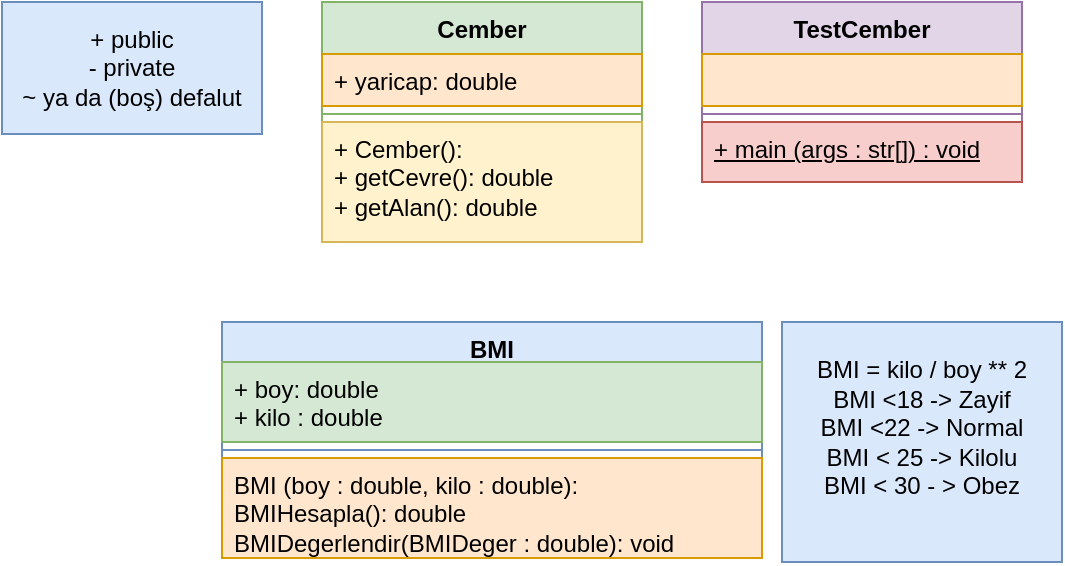 <mxfile version="24.3.1" type="device">
  <diagram id="C5RBs43oDa-KdzZeNtuy" name="Page-1">
    <mxGraphModel dx="1314" dy="831" grid="1" gridSize="10" guides="1" tooltips="1" connect="1" arrows="1" fold="1" page="1" pageScale="1" pageWidth="827" pageHeight="1169" math="0" shadow="0">
      <root>
        <mxCell id="WIyWlLk6GJQsqaUBKTNV-0" />
        <mxCell id="WIyWlLk6GJQsqaUBKTNV-1" parent="WIyWlLk6GJQsqaUBKTNV-0" />
        <mxCell id="9GcyfznYm--flXEaSARq-0" value="Cember" style="swimlane;fontStyle=1;align=center;verticalAlign=top;childLayout=stackLayout;horizontal=1;startSize=26;horizontalStack=0;resizeParent=1;resizeParentMax=0;resizeLast=0;collapsible=1;marginBottom=0;whiteSpace=wrap;html=1;fillColor=#d5e8d4;strokeColor=#82b366;" vertex="1" parent="WIyWlLk6GJQsqaUBKTNV-1">
          <mxGeometry x="230" y="100" width="160" height="120" as="geometry" />
        </mxCell>
        <mxCell id="9GcyfznYm--flXEaSARq-1" value="+ yaricap: double" style="text;strokeColor=#d79b00;fillColor=#ffe6cc;align=left;verticalAlign=top;spacingLeft=4;spacingRight=4;overflow=hidden;rotatable=0;points=[[0,0.5],[1,0.5]];portConstraint=eastwest;whiteSpace=wrap;html=1;" vertex="1" parent="9GcyfznYm--flXEaSARq-0">
          <mxGeometry y="26" width="160" height="26" as="geometry" />
        </mxCell>
        <mxCell id="9GcyfznYm--flXEaSARq-2" value="" style="line;strokeWidth=1;fillColor=none;align=left;verticalAlign=middle;spacingTop=-1;spacingLeft=3;spacingRight=3;rotatable=0;labelPosition=right;points=[];portConstraint=eastwest;strokeColor=inherit;" vertex="1" parent="9GcyfznYm--flXEaSARq-0">
          <mxGeometry y="52" width="160" height="8" as="geometry" />
        </mxCell>
        <mxCell id="9GcyfznYm--flXEaSARq-3" value="+ Cember():&lt;div&gt;+ getCevre(): double&amp;nbsp;&lt;/div&gt;&lt;div&gt;+ getAlan(): double&lt;/div&gt;&lt;div&gt;&lt;br&gt;&lt;/div&gt;" style="text;strokeColor=#d6b656;fillColor=#fff2cc;align=left;verticalAlign=top;spacingLeft=4;spacingRight=4;overflow=hidden;rotatable=0;points=[[0,0.5],[1,0.5]];portConstraint=eastwest;whiteSpace=wrap;html=1;" vertex="1" parent="9GcyfznYm--flXEaSARq-0">
          <mxGeometry y="60" width="160" height="60" as="geometry" />
        </mxCell>
        <mxCell id="9GcyfznYm--flXEaSARq-4" value="+ public&lt;div&gt;- private&lt;/div&gt;&lt;div&gt;~ ya da (boş) defalut&lt;/div&gt;" style="text;html=1;align=center;verticalAlign=middle;whiteSpace=wrap;rounded=0;fillColor=#dae8fc;strokeColor=#6c8ebf;" vertex="1" parent="WIyWlLk6GJQsqaUBKTNV-1">
          <mxGeometry x="70" y="100" width="130" height="66" as="geometry" />
        </mxCell>
        <mxCell id="9GcyfznYm--flXEaSARq-9" value="TestCember" style="swimlane;fontStyle=1;align=center;verticalAlign=top;childLayout=stackLayout;horizontal=1;startSize=26;horizontalStack=0;resizeParent=1;resizeParentMax=0;resizeLast=0;collapsible=1;marginBottom=0;whiteSpace=wrap;html=1;fillColor=#e1d5e7;strokeColor=#9673a6;" vertex="1" parent="WIyWlLk6GJQsqaUBKTNV-1">
          <mxGeometry x="420" y="100" width="160" height="90" as="geometry" />
        </mxCell>
        <mxCell id="9GcyfznYm--flXEaSARq-10" value="" style="text;strokeColor=#d79b00;fillColor=#ffe6cc;align=left;verticalAlign=top;spacingLeft=4;spacingRight=4;overflow=hidden;rotatable=0;points=[[0,0.5],[1,0.5]];portConstraint=eastwest;whiteSpace=wrap;html=1;" vertex="1" parent="9GcyfznYm--flXEaSARq-9">
          <mxGeometry y="26" width="160" height="26" as="geometry" />
        </mxCell>
        <mxCell id="9GcyfznYm--flXEaSARq-11" value="" style="line;strokeWidth=1;fillColor=none;align=left;verticalAlign=middle;spacingTop=-1;spacingLeft=3;spacingRight=3;rotatable=0;labelPosition=right;points=[];portConstraint=eastwest;strokeColor=inherit;" vertex="1" parent="9GcyfznYm--flXEaSARq-9">
          <mxGeometry y="52" width="160" height="8" as="geometry" />
        </mxCell>
        <mxCell id="9GcyfznYm--flXEaSARq-12" value="&lt;div&gt;&lt;u&gt;+ main (args : str[]) : void&lt;/u&gt;&lt;/div&gt;" style="text;strokeColor=#b85450;fillColor=#f8cecc;align=left;verticalAlign=top;spacingLeft=4;spacingRight=4;overflow=hidden;rotatable=0;points=[[0,0.5],[1,0.5]];portConstraint=eastwest;whiteSpace=wrap;html=1;" vertex="1" parent="9GcyfznYm--flXEaSARq-9">
          <mxGeometry y="60" width="160" height="30" as="geometry" />
        </mxCell>
        <mxCell id="9GcyfznYm--flXEaSARq-13" value="BMI" style="swimlane;fontStyle=1;align=center;verticalAlign=top;childLayout=stackLayout;horizontal=1;startSize=20;horizontalStack=0;resizeParent=1;resizeParentMax=0;resizeLast=0;collapsible=1;marginBottom=0;whiteSpace=wrap;html=1;fillColor=#dae8fc;strokeColor=#6c8ebf;" vertex="1" parent="WIyWlLk6GJQsqaUBKTNV-1">
          <mxGeometry x="180" y="260" width="270" height="118" as="geometry" />
        </mxCell>
        <mxCell id="9GcyfznYm--flXEaSARq-14" value="+ boy: double&lt;div&gt;+ kilo : double&lt;/div&gt;" style="text;strokeColor=#82b366;fillColor=#d5e8d4;align=left;verticalAlign=top;spacingLeft=4;spacingRight=4;overflow=hidden;rotatable=0;points=[[0,0.5],[1,0.5]];portConstraint=eastwest;whiteSpace=wrap;html=1;" vertex="1" parent="9GcyfznYm--flXEaSARq-13">
          <mxGeometry y="20" width="270" height="40" as="geometry" />
        </mxCell>
        <mxCell id="9GcyfznYm--flXEaSARq-15" value="" style="line;strokeWidth=1;fillColor=none;align=left;verticalAlign=middle;spacingTop=-1;spacingLeft=3;spacingRight=3;rotatable=0;labelPosition=right;points=[];portConstraint=eastwest;strokeColor=inherit;" vertex="1" parent="9GcyfznYm--flXEaSARq-13">
          <mxGeometry y="60" width="270" height="8" as="geometry" />
        </mxCell>
        <mxCell id="9GcyfznYm--flXEaSARq-16" value="BMI (boy : double, kilo : double):&lt;div&gt;BMIHesapla(): double&lt;/div&gt;&lt;div&gt;BMIDegerlendir(BMIDeger : double): void&lt;/div&gt;" style="text;strokeColor=#d79b00;fillColor=#ffe6cc;align=left;verticalAlign=top;spacingLeft=4;spacingRight=4;overflow=hidden;rotatable=0;points=[[0,0.5],[1,0.5]];portConstraint=eastwest;whiteSpace=wrap;html=1;" vertex="1" parent="9GcyfznYm--flXEaSARq-13">
          <mxGeometry y="68" width="270" height="50" as="geometry" />
        </mxCell>
        <mxCell id="9GcyfznYm--flXEaSARq-17" value="BMI = kilo / boy ** 2&lt;div&gt;BMI &amp;lt;18 -&amp;gt; Zayif&lt;/div&gt;&lt;div&gt;BMI &amp;lt;22 -&amp;gt; Normal&lt;/div&gt;&lt;div&gt;BMI &amp;lt; 25 -&amp;gt; Kilolu&lt;/div&gt;&lt;div&gt;BMI &amp;lt; 30 - &amp;gt; Obez&lt;/div&gt;&lt;div&gt;&lt;span style=&quot;color: rgba(0, 0, 0, 0); font-family: monospace; font-size: 0px; text-align: start; text-wrap: nowrap;&quot;&gt;%3CmxGraphModel%3E%3Croot%3E%3CmxCell%20id%3D%220%22%2F%3E%3CmxCell%20id%3D%221%22%20parent%3D%220%22%2F%3E%3CmxCell%20id%3D%222%22%20value%3D%22%2B%20public%26lt%3Bdiv%26gt%3B-%20private%26lt%3B%2Fdiv%26gt%3B%26lt%3Bdiv%26gt%3B~%20ya%20da%20(bo%C5%9F)%20defalut%26lt%3B%2Fdiv%26gt%3B%22%20style%3D%22text%3Bhtml%3D1%3Balign%3Dcenter%3BverticalAlign%3Dmiddle%3BwhiteSpace%3Dwrap%3Brounded%3D0%3BfillColor%3D%23dae8fc%3BstrokeColor%3D%236c8ebf%3B%22%20vertex%3D%221%22%20parent%3D%221%22%3E%3CmxGeometry%20x%3D%2270%22%20y%3D%22100%22%20width%3D%22130%22%20height%3D%2266%22%20as%3D%22geometry%22%2F%3E%3C%2FmxCell%3E%3C%2Froot%3E%3C%2FmxGraphModel%3EB&lt;/span&gt;&lt;br&gt;&lt;/div&gt;" style="text;html=1;align=center;verticalAlign=middle;whiteSpace=wrap;rounded=0;fillColor=#dae8fc;strokeColor=#6c8ebf;" vertex="1" parent="WIyWlLk6GJQsqaUBKTNV-1">
          <mxGeometry x="460" y="260" width="140" height="120" as="geometry" />
        </mxCell>
      </root>
    </mxGraphModel>
  </diagram>
</mxfile>

